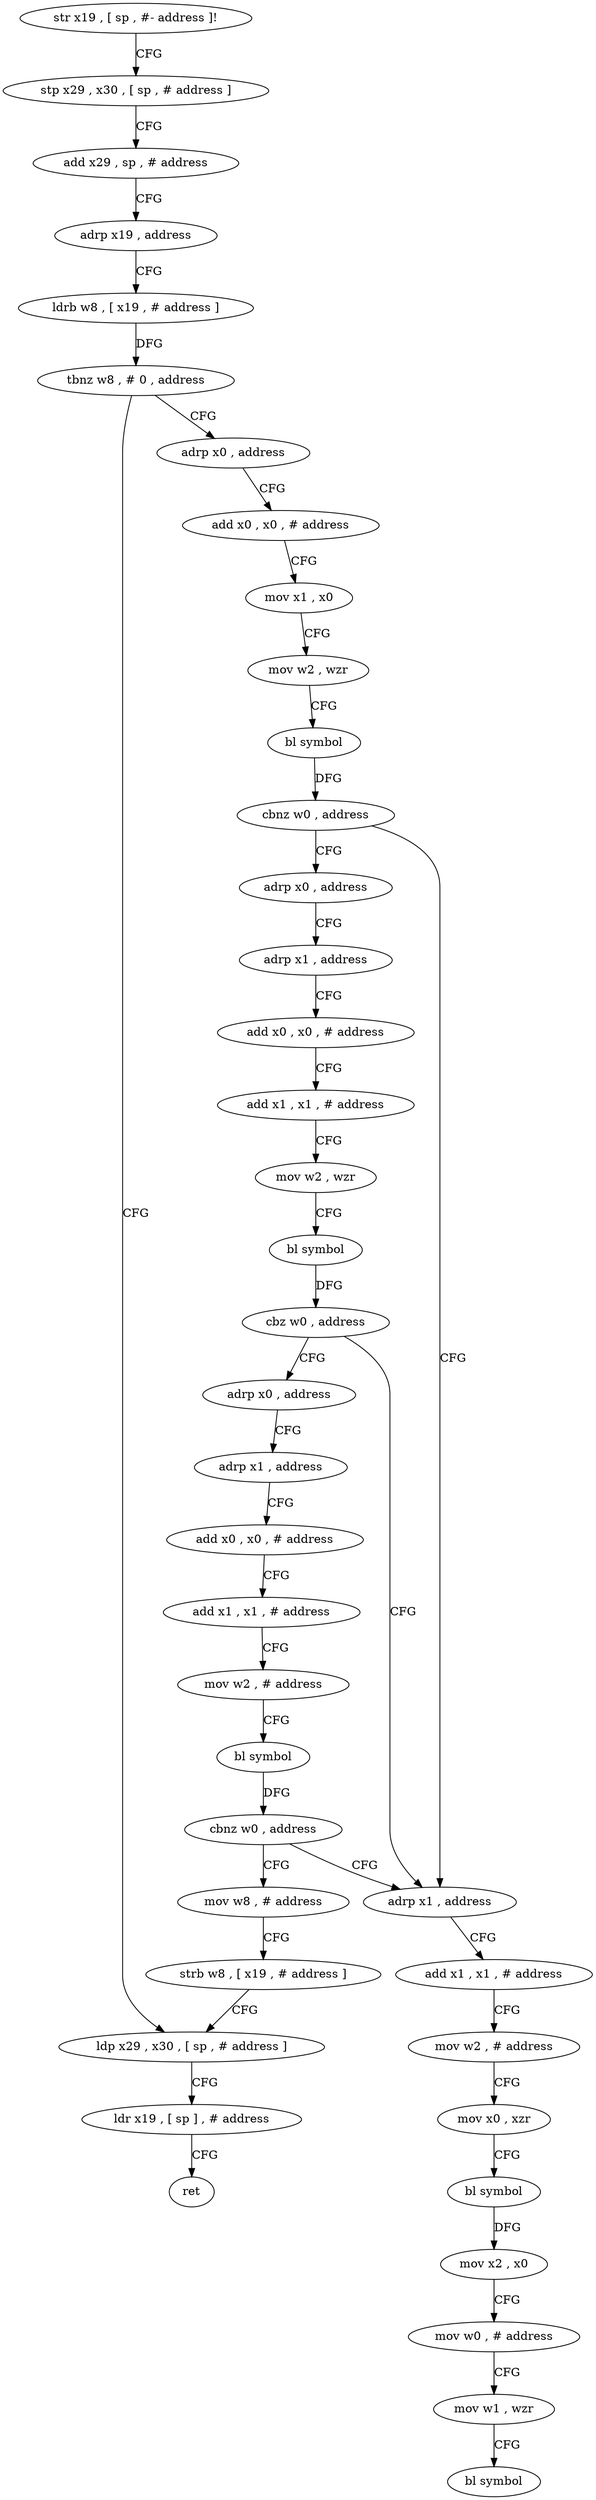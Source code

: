 digraph "func" {
"4254692" [label = "str x19 , [ sp , #- address ]!" ]
"4254696" [label = "stp x29 , x30 , [ sp , # address ]" ]
"4254700" [label = "add x29 , sp , # address" ]
"4254704" [label = "adrp x19 , address" ]
"4254708" [label = "ldrb w8 , [ x19 , # address ]" ]
"4254712" [label = "tbnz w8 , # 0 , address" ]
"4254804" [label = "ldp x29 , x30 , [ sp , # address ]" ]
"4254716" [label = "adrp x0 , address" ]
"4254808" [label = "ldr x19 , [ sp ] , # address" ]
"4254812" [label = "ret" ]
"4254720" [label = "add x0 , x0 , # address" ]
"4254724" [label = "mov x1 , x0" ]
"4254728" [label = "mov w2 , wzr" ]
"4254732" [label = "bl symbol" ]
"4254736" [label = "cbnz w0 , address" ]
"4254816" [label = "adrp x1 , address" ]
"4254740" [label = "adrp x0 , address" ]
"4254820" [label = "add x1 , x1 , # address" ]
"4254824" [label = "mov w2 , # address" ]
"4254828" [label = "mov x0 , xzr" ]
"4254832" [label = "bl symbol" ]
"4254836" [label = "mov x2 , x0" ]
"4254840" [label = "mov w0 , # address" ]
"4254844" [label = "mov w1 , wzr" ]
"4254848" [label = "bl symbol" ]
"4254744" [label = "adrp x1 , address" ]
"4254748" [label = "add x0 , x0 , # address" ]
"4254752" [label = "add x1 , x1 , # address" ]
"4254756" [label = "mov w2 , wzr" ]
"4254760" [label = "bl symbol" ]
"4254764" [label = "cbz w0 , address" ]
"4254768" [label = "adrp x0 , address" ]
"4254772" [label = "adrp x1 , address" ]
"4254776" [label = "add x0 , x0 , # address" ]
"4254780" [label = "add x1 , x1 , # address" ]
"4254784" [label = "mov w2 , # address" ]
"4254788" [label = "bl symbol" ]
"4254792" [label = "cbnz w0 , address" ]
"4254796" [label = "mov w8 , # address" ]
"4254800" [label = "strb w8 , [ x19 , # address ]" ]
"4254692" -> "4254696" [ label = "CFG" ]
"4254696" -> "4254700" [ label = "CFG" ]
"4254700" -> "4254704" [ label = "CFG" ]
"4254704" -> "4254708" [ label = "CFG" ]
"4254708" -> "4254712" [ label = "DFG" ]
"4254712" -> "4254804" [ label = "CFG" ]
"4254712" -> "4254716" [ label = "CFG" ]
"4254804" -> "4254808" [ label = "CFG" ]
"4254716" -> "4254720" [ label = "CFG" ]
"4254808" -> "4254812" [ label = "CFG" ]
"4254720" -> "4254724" [ label = "CFG" ]
"4254724" -> "4254728" [ label = "CFG" ]
"4254728" -> "4254732" [ label = "CFG" ]
"4254732" -> "4254736" [ label = "DFG" ]
"4254736" -> "4254816" [ label = "CFG" ]
"4254736" -> "4254740" [ label = "CFG" ]
"4254816" -> "4254820" [ label = "CFG" ]
"4254740" -> "4254744" [ label = "CFG" ]
"4254820" -> "4254824" [ label = "CFG" ]
"4254824" -> "4254828" [ label = "CFG" ]
"4254828" -> "4254832" [ label = "CFG" ]
"4254832" -> "4254836" [ label = "DFG" ]
"4254836" -> "4254840" [ label = "CFG" ]
"4254840" -> "4254844" [ label = "CFG" ]
"4254844" -> "4254848" [ label = "CFG" ]
"4254744" -> "4254748" [ label = "CFG" ]
"4254748" -> "4254752" [ label = "CFG" ]
"4254752" -> "4254756" [ label = "CFG" ]
"4254756" -> "4254760" [ label = "CFG" ]
"4254760" -> "4254764" [ label = "DFG" ]
"4254764" -> "4254816" [ label = "CFG" ]
"4254764" -> "4254768" [ label = "CFG" ]
"4254768" -> "4254772" [ label = "CFG" ]
"4254772" -> "4254776" [ label = "CFG" ]
"4254776" -> "4254780" [ label = "CFG" ]
"4254780" -> "4254784" [ label = "CFG" ]
"4254784" -> "4254788" [ label = "CFG" ]
"4254788" -> "4254792" [ label = "DFG" ]
"4254792" -> "4254816" [ label = "CFG" ]
"4254792" -> "4254796" [ label = "CFG" ]
"4254796" -> "4254800" [ label = "CFG" ]
"4254800" -> "4254804" [ label = "CFG" ]
}

